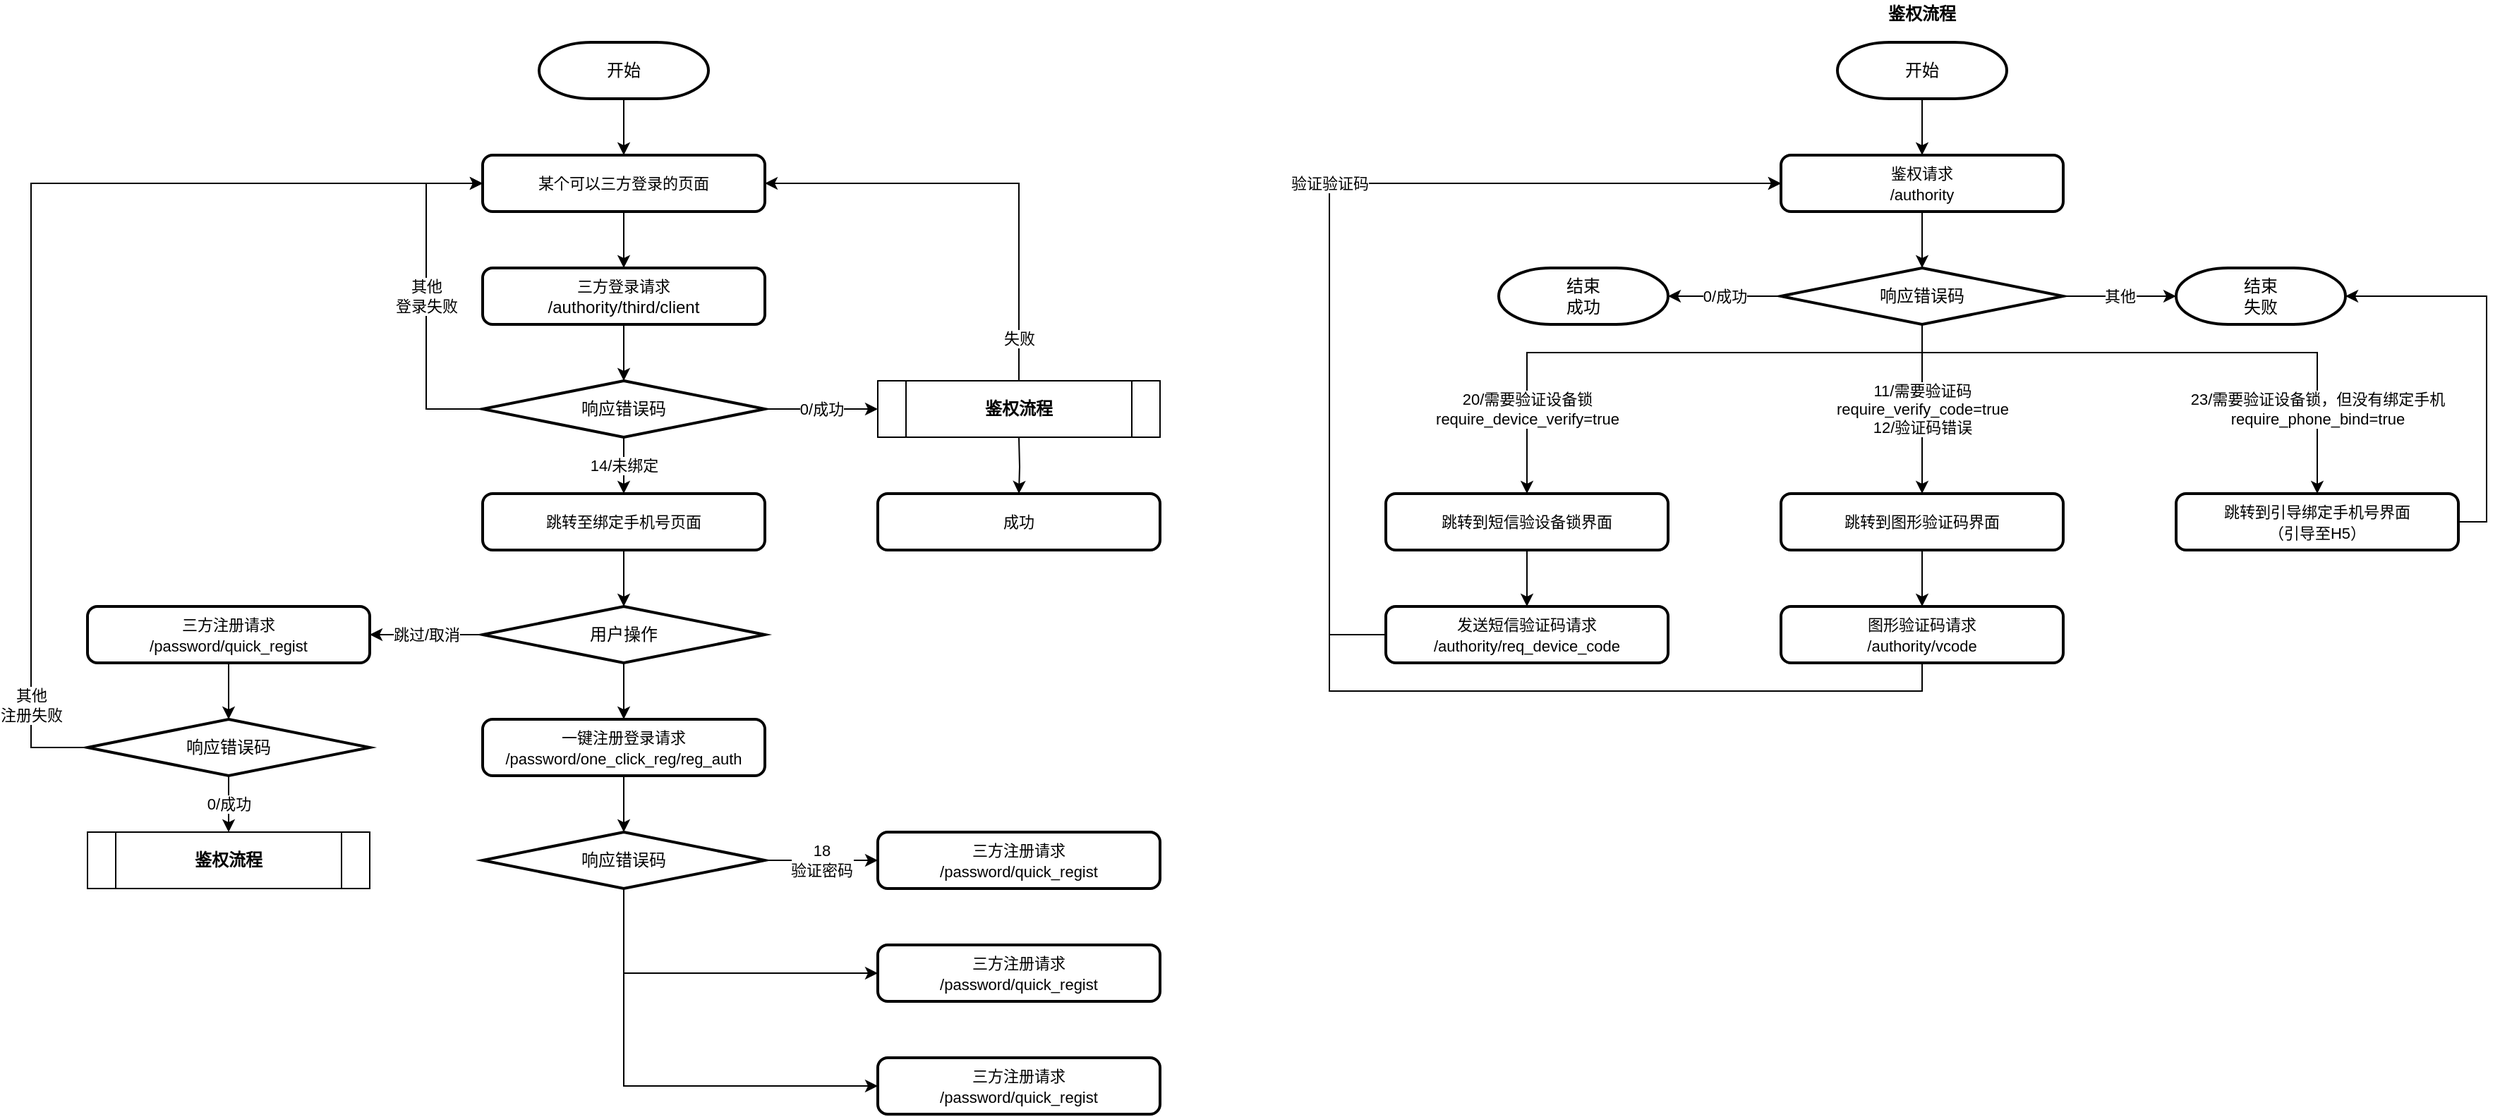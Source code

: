 <mxfile version="13.8.1" type="github">
  <diagram id="qyAZsbo7rijzaxKo-DAg" name="Page-1">
    <mxGraphModel dx="2249" dy="762" grid="1" gridSize="10" guides="1" tooltips="1" connect="1" arrows="1" fold="1" page="1" pageScale="1" pageWidth="827" pageHeight="1169" math="0" shadow="0">
      <root>
        <mxCell id="0" />
        <mxCell id="1" parent="0" />
        <mxCell id="m0clKN737VkSaHM-k7Bm-5" style="edgeStyle=orthogonalEdgeStyle;rounded=0;orthogonalLoop=1;jettySize=auto;html=1;exitX=0.5;exitY=1;exitDx=0;exitDy=0;entryX=0.5;entryY=0;entryDx=0;entryDy=0;entryPerimeter=0;" edge="1" parent="1" source="m0clKN737VkSaHM-k7Bm-1" target="m0clKN737VkSaHM-k7Bm-4">
          <mxGeometry relative="1" as="geometry" />
        </mxCell>
        <mxCell id="m0clKN737VkSaHM-k7Bm-1" value="&lt;span style=&quot;font-size: 11px ; background-color: rgb(255 , 255 , 255)&quot;&gt;三方登录请求&lt;/span&gt;&lt;br&gt;/authority/third/client" style="rounded=1;whiteSpace=wrap;html=1;absoluteArcSize=1;arcSize=14;strokeWidth=2;fillColor=none;" vertex="1" parent="1">
          <mxGeometry x="240" y="360" width="200" height="40" as="geometry" />
        </mxCell>
        <mxCell id="m0clKN737VkSaHM-k7Bm-3" value="" style="edgeStyle=orthogonalEdgeStyle;rounded=0;orthogonalLoop=1;jettySize=auto;html=1;" edge="1" parent="1" source="m0clKN737VkSaHM-k7Bm-20" target="m0clKN737VkSaHM-k7Bm-1">
          <mxGeometry relative="1" as="geometry">
            <mxPoint x="340" y="320" as="sourcePoint" />
          </mxGeometry>
        </mxCell>
        <mxCell id="m0clKN737VkSaHM-k7Bm-7" value="0/成功" style="edgeStyle=orthogonalEdgeStyle;rounded=0;orthogonalLoop=1;jettySize=auto;html=1;exitX=1;exitY=0.5;exitDx=0;exitDy=0;exitPerimeter=0;" edge="1" parent="1" source="m0clKN737VkSaHM-k7Bm-4" target="m0clKN737VkSaHM-k7Bm-61">
          <mxGeometry relative="1" as="geometry">
            <mxPoint x="520" y="460" as="targetPoint" />
          </mxGeometry>
        </mxCell>
        <mxCell id="m0clKN737VkSaHM-k7Bm-11" value="14/未绑定" style="edgeStyle=orthogonalEdgeStyle;rounded=0;orthogonalLoop=1;jettySize=auto;html=1;exitX=0.5;exitY=1;exitDx=0;exitDy=0;exitPerimeter=0;entryX=0.5;entryY=0;entryDx=0;entryDy=0;" edge="1" parent="1" source="m0clKN737VkSaHM-k7Bm-4" target="m0clKN737VkSaHM-k7Bm-10">
          <mxGeometry relative="1" as="geometry" />
        </mxCell>
        <mxCell id="m0clKN737VkSaHM-k7Bm-13" value="其他&lt;br&gt;登录失败" style="edgeStyle=orthogonalEdgeStyle;rounded=0;orthogonalLoop=1;jettySize=auto;html=1;exitX=0;exitY=0.5;exitDx=0;exitDy=0;exitPerimeter=0;entryX=0;entryY=0.5;entryDx=0;entryDy=0;" edge="1" parent="1" source="m0clKN737VkSaHM-k7Bm-4" target="m0clKN737VkSaHM-k7Bm-20">
          <mxGeometry relative="1" as="geometry">
            <mxPoint x="160" y="460" as="targetPoint" />
            <Array as="points">
              <mxPoint x="200" y="460" />
              <mxPoint x="200" y="300" />
            </Array>
          </mxGeometry>
        </mxCell>
        <mxCell id="m0clKN737VkSaHM-k7Bm-4" value="响应错误码" style="strokeWidth=2;html=1;shape=mxgraph.flowchart.decision;whiteSpace=wrap;fillColor=none;" vertex="1" parent="1">
          <mxGeometry x="240" y="440" width="200" height="40" as="geometry" />
        </mxCell>
        <mxCell id="m0clKN737VkSaHM-k7Bm-9" style="edgeStyle=orthogonalEdgeStyle;rounded=0;orthogonalLoop=1;jettySize=auto;html=1;exitX=0.5;exitY=1;exitDx=0;exitDy=0;entryX=0.5;entryY=0;entryDx=0;entryDy=0;" edge="1" parent="1" target="m0clKN737VkSaHM-k7Bm-8">
          <mxGeometry relative="1" as="geometry">
            <mxPoint x="620" y="480" as="sourcePoint" />
          </mxGeometry>
        </mxCell>
        <mxCell id="m0clKN737VkSaHM-k7Bm-8" value="&lt;span style=&quot;font-size: 11px ; background-color: rgb(255 , 255 , 255)&quot;&gt;成功&lt;/span&gt;" style="rounded=1;whiteSpace=wrap;html=1;absoluteArcSize=1;arcSize=14;strokeWidth=2;fillColor=none;" vertex="1" parent="1">
          <mxGeometry x="520" y="520" width="200" height="40" as="geometry" />
        </mxCell>
        <mxCell id="m0clKN737VkSaHM-k7Bm-17" style="edgeStyle=orthogonalEdgeStyle;rounded=0;orthogonalLoop=1;jettySize=auto;html=1;exitX=0.5;exitY=1;exitDx=0;exitDy=0;entryX=0.5;entryY=0;entryDx=0;entryDy=0;entryPerimeter=0;" edge="1" parent="1" source="m0clKN737VkSaHM-k7Bm-10" target="m0clKN737VkSaHM-k7Bm-16">
          <mxGeometry relative="1" as="geometry" />
        </mxCell>
        <mxCell id="m0clKN737VkSaHM-k7Bm-10" value="&lt;span style=&quot;font-size: 11px ; background-color: rgb(255 , 255 , 255)&quot;&gt;跳转至绑定手机号页面&lt;/span&gt;" style="rounded=1;whiteSpace=wrap;html=1;absoluteArcSize=1;arcSize=14;strokeWidth=2;fillColor=none;" vertex="1" parent="1">
          <mxGeometry x="240" y="520" width="200" height="40" as="geometry" />
        </mxCell>
        <mxCell id="m0clKN737VkSaHM-k7Bm-19" value="跳过/取消" style="edgeStyle=orthogonalEdgeStyle;rounded=0;orthogonalLoop=1;jettySize=auto;html=1;exitX=0;exitY=0.5;exitDx=0;exitDy=0;exitPerimeter=0;" edge="1" parent="1" source="m0clKN737VkSaHM-k7Bm-16" target="m0clKN737VkSaHM-k7Bm-18">
          <mxGeometry relative="1" as="geometry" />
        </mxCell>
        <mxCell id="m0clKN737VkSaHM-k7Bm-64" style="edgeStyle=orthogonalEdgeStyle;rounded=0;orthogonalLoop=1;jettySize=auto;html=1;exitX=0.5;exitY=1;exitDx=0;exitDy=0;exitPerimeter=0;" edge="1" parent="1" source="m0clKN737VkSaHM-k7Bm-16" target="m0clKN737VkSaHM-k7Bm-63">
          <mxGeometry relative="1" as="geometry" />
        </mxCell>
        <mxCell id="m0clKN737VkSaHM-k7Bm-16" value="用户操作" style="strokeWidth=2;html=1;shape=mxgraph.flowchart.decision;whiteSpace=wrap;fillColor=none;" vertex="1" parent="1">
          <mxGeometry x="240" y="600" width="200" height="40" as="geometry" />
        </mxCell>
        <mxCell id="m0clKN737VkSaHM-k7Bm-26" style="edgeStyle=orthogonalEdgeStyle;rounded=0;orthogonalLoop=1;jettySize=auto;html=1;exitX=0.5;exitY=1;exitDx=0;exitDy=0;entryX=0.5;entryY=0;entryDx=0;entryDy=0;entryPerimeter=0;" edge="1" parent="1" source="m0clKN737VkSaHM-k7Bm-18" target="m0clKN737VkSaHM-k7Bm-25">
          <mxGeometry relative="1" as="geometry" />
        </mxCell>
        <mxCell id="m0clKN737VkSaHM-k7Bm-18" value="&lt;span style=&quot;background-color: rgb(255 , 255 , 255)&quot;&gt;&lt;span style=&quot;font-size: 11px&quot;&gt;三方注册请求&lt;/span&gt;&lt;br&gt;&lt;span style=&quot;font-size: 11px&quot;&gt;/password/quick_regist&lt;/span&gt;&lt;br&gt;&lt;/span&gt;" style="rounded=1;whiteSpace=wrap;html=1;absoluteArcSize=1;arcSize=14;strokeWidth=2;fillColor=none;" vertex="1" parent="1">
          <mxGeometry x="-40" y="600" width="200" height="40" as="geometry" />
        </mxCell>
        <mxCell id="m0clKN737VkSaHM-k7Bm-20" value="&lt;span style=&quot;font-size: 11px ; background-color: rgb(255 , 255 , 255)&quot;&gt;某个可以三方登录的页面&lt;/span&gt;" style="rounded=1;whiteSpace=wrap;html=1;absoluteArcSize=1;arcSize=14;strokeWidth=2;fillColor=none;" vertex="1" parent="1">
          <mxGeometry x="240" y="280" width="200" height="40" as="geometry" />
        </mxCell>
        <mxCell id="m0clKN737VkSaHM-k7Bm-22" style="edgeStyle=orthogonalEdgeStyle;rounded=0;orthogonalLoop=1;jettySize=auto;html=1;exitX=0.5;exitY=1;exitDx=0;exitDy=0;exitPerimeter=0;" edge="1" parent="1" source="m0clKN737VkSaHM-k7Bm-21" target="m0clKN737VkSaHM-k7Bm-20">
          <mxGeometry relative="1" as="geometry" />
        </mxCell>
        <mxCell id="m0clKN737VkSaHM-k7Bm-21" value="开始" style="strokeWidth=2;html=1;shape=mxgraph.flowchart.terminator;whiteSpace=wrap;fillColor=none;" vertex="1" parent="1">
          <mxGeometry x="280" y="200" width="120" height="40" as="geometry" />
        </mxCell>
        <mxCell id="m0clKN737VkSaHM-k7Bm-27" value="其他&lt;br&gt;注册失败" style="edgeStyle=orthogonalEdgeStyle;rounded=0;orthogonalLoop=1;jettySize=auto;html=1;exitX=0;exitY=0.5;exitDx=0;exitDy=0;exitPerimeter=0;entryX=0;entryY=0.5;entryDx=0;entryDy=0;" edge="1" parent="1" source="m0clKN737VkSaHM-k7Bm-25" target="m0clKN737VkSaHM-k7Bm-20">
          <mxGeometry x="-0.895" y="-30" relative="1" as="geometry">
            <Array as="points">
              <mxPoint x="-80" y="700" />
              <mxPoint x="-80" y="300" />
            </Array>
            <mxPoint x="-30" y="-30" as="offset" />
          </mxGeometry>
        </mxCell>
        <mxCell id="m0clKN737VkSaHM-k7Bm-29" value="0/成功" style="edgeStyle=orthogonalEdgeStyle;rounded=0;orthogonalLoop=1;jettySize=auto;html=1;exitX=0.5;exitY=1;exitDx=0;exitDy=0;exitPerimeter=0;" edge="1" parent="1" source="m0clKN737VkSaHM-k7Bm-25" target="m0clKN737VkSaHM-k7Bm-62">
          <mxGeometry relative="1" as="geometry">
            <mxPoint x="60" y="760" as="targetPoint" />
          </mxGeometry>
        </mxCell>
        <mxCell id="m0clKN737VkSaHM-k7Bm-25" value="响应错误码" style="strokeWidth=2;html=1;shape=mxgraph.flowchart.decision;whiteSpace=wrap;fillColor=none;" vertex="1" parent="1">
          <mxGeometry x="-40" y="680" width="200" height="40" as="geometry" />
        </mxCell>
        <mxCell id="m0clKN737VkSaHM-k7Bm-35" style="edgeStyle=orthogonalEdgeStyle;rounded=0;orthogonalLoop=1;jettySize=auto;html=1;exitX=0.5;exitY=1;exitDx=0;exitDy=0;exitPerimeter=0;entryX=0.5;entryY=0;entryDx=0;entryDy=0;" edge="1" parent="1" source="m0clKN737VkSaHM-k7Bm-33" target="m0clKN737VkSaHM-k7Bm-34">
          <mxGeometry relative="1" as="geometry" />
        </mxCell>
        <mxCell id="m0clKN737VkSaHM-k7Bm-33" value="开始" style="strokeWidth=2;html=1;shape=mxgraph.flowchart.terminator;whiteSpace=wrap;fillColor=none;" vertex="1" parent="1">
          <mxGeometry x="1200" y="200" width="120" height="40" as="geometry" />
        </mxCell>
        <mxCell id="m0clKN737VkSaHM-k7Bm-37" style="edgeStyle=orthogonalEdgeStyle;rounded=0;orthogonalLoop=1;jettySize=auto;html=1;exitX=0.5;exitY=1;exitDx=0;exitDy=0;" edge="1" parent="1" source="m0clKN737VkSaHM-k7Bm-34" target="m0clKN737VkSaHM-k7Bm-36">
          <mxGeometry relative="1" as="geometry" />
        </mxCell>
        <mxCell id="m0clKN737VkSaHM-k7Bm-34" value="&lt;span style=&quot;font-size: 11px ; background-color: rgb(255 , 255 , 255)&quot;&gt;鉴权请求&lt;br&gt;/authority&lt;br&gt;&lt;/span&gt;" style="rounded=1;whiteSpace=wrap;html=1;absoluteArcSize=1;arcSize=14;strokeWidth=2;fillColor=none;" vertex="1" parent="1">
          <mxGeometry x="1160" y="280" width="200" height="40" as="geometry" />
        </mxCell>
        <mxCell id="m0clKN737VkSaHM-k7Bm-42" value="0/成功" style="edgeStyle=orthogonalEdgeStyle;rounded=0;orthogonalLoop=1;jettySize=auto;html=1;exitX=0;exitY=0.5;exitDx=0;exitDy=0;exitPerimeter=0;" edge="1" parent="1" source="m0clKN737VkSaHM-k7Bm-36" target="m0clKN737VkSaHM-k7Bm-44">
          <mxGeometry relative="1" as="geometry">
            <mxPoint x="1080" y="380" as="targetPoint" />
          </mxGeometry>
        </mxCell>
        <mxCell id="m0clKN737VkSaHM-k7Bm-46" value="其他" style="edgeStyle=orthogonalEdgeStyle;rounded=0;orthogonalLoop=1;jettySize=auto;html=1;exitX=1;exitY=0.5;exitDx=0;exitDy=0;exitPerimeter=0;" edge="1" parent="1" source="m0clKN737VkSaHM-k7Bm-36" target="m0clKN737VkSaHM-k7Bm-45">
          <mxGeometry relative="1" as="geometry" />
        </mxCell>
        <mxCell id="m0clKN737VkSaHM-k7Bm-47" value="&lt;span style=&quot;font-size: 11px&quot;&gt;20/需要验证设备锁&lt;br&gt;require_device_verify=true&lt;/span&gt;" style="edgeStyle=orthogonalEdgeStyle;rounded=0;orthogonalLoop=1;jettySize=auto;html=1;exitX=0.5;exitY=1;exitDx=0;exitDy=0;exitPerimeter=0;entryX=0.5;entryY=0;entryDx=0;entryDy=0;" edge="1" parent="1" source="m0clKN737VkSaHM-k7Bm-36" target="m0clKN737VkSaHM-k7Bm-39">
          <mxGeometry x="0.7" relative="1" as="geometry">
            <Array as="points">
              <mxPoint x="1260" y="420" />
              <mxPoint x="980" y="420" />
            </Array>
            <mxPoint as="offset" />
          </mxGeometry>
        </mxCell>
        <mxCell id="m0clKN737VkSaHM-k7Bm-48" value="11/需要验证码&lt;br&gt;&lt;span style=&quot;font-size: 11px&quot;&gt;require_verify_code=true&lt;br&gt;12/验证码错误&lt;br&gt;&lt;/span&gt;" style="edgeStyle=orthogonalEdgeStyle;rounded=0;orthogonalLoop=1;jettySize=auto;html=1;exitX=0.5;exitY=1;exitDx=0;exitDy=0;exitPerimeter=0;entryX=0.5;entryY=0;entryDx=0;entryDy=0;" edge="1" parent="1" source="m0clKN737VkSaHM-k7Bm-36" target="m0clKN737VkSaHM-k7Bm-38">
          <mxGeometry relative="1" as="geometry">
            <mxPoint as="offset" />
          </mxGeometry>
        </mxCell>
        <mxCell id="m0clKN737VkSaHM-k7Bm-49" value="&lt;span style=&quot;font-size: 11px&quot;&gt;23/&lt;/span&gt;需要验证设备锁，但没有绑定手机&lt;span style=&quot;font-size: 11px&quot;&gt;&lt;br&gt;require_phone_bind=true&lt;/span&gt;" style="edgeStyle=orthogonalEdgeStyle;rounded=0;orthogonalLoop=1;jettySize=auto;html=1;exitX=0.5;exitY=1;exitDx=0;exitDy=0;exitPerimeter=0;" edge="1" parent="1" source="m0clKN737VkSaHM-k7Bm-36" target="m0clKN737VkSaHM-k7Bm-40">
          <mxGeometry x="0.7" relative="1" as="geometry">
            <Array as="points">
              <mxPoint x="1260" y="420" />
              <mxPoint x="1540" y="420" />
            </Array>
            <mxPoint as="offset" />
          </mxGeometry>
        </mxCell>
        <mxCell id="m0clKN737VkSaHM-k7Bm-36" value="响应错误码" style="strokeWidth=2;html=1;shape=mxgraph.flowchart.decision;whiteSpace=wrap;fillColor=none;" vertex="1" parent="1">
          <mxGeometry x="1160" y="360" width="200" height="40" as="geometry" />
        </mxCell>
        <mxCell id="m0clKN737VkSaHM-k7Bm-56" style="edgeStyle=orthogonalEdgeStyle;rounded=0;orthogonalLoop=1;jettySize=auto;html=1;exitX=0.5;exitY=1;exitDx=0;exitDy=0;entryX=0.5;entryY=0;entryDx=0;entryDy=0;" edge="1" parent="1" source="m0clKN737VkSaHM-k7Bm-38" target="m0clKN737VkSaHM-k7Bm-55">
          <mxGeometry relative="1" as="geometry" />
        </mxCell>
        <mxCell id="m0clKN737VkSaHM-k7Bm-38" value="&lt;span style=&quot;font-size: 11px ; background-color: rgb(255 , 255 , 255)&quot;&gt;跳转到图形验证码界面&lt;br&gt;&lt;/span&gt;" style="rounded=1;whiteSpace=wrap;html=1;absoluteArcSize=1;arcSize=14;strokeWidth=2;fillColor=none;" vertex="1" parent="1">
          <mxGeometry x="1160" y="520" width="200" height="40" as="geometry" />
        </mxCell>
        <mxCell id="m0clKN737VkSaHM-k7Bm-53" style="edgeStyle=orthogonalEdgeStyle;rounded=0;orthogonalLoop=1;jettySize=auto;html=1;exitX=0.5;exitY=1;exitDx=0;exitDy=0;" edge="1" parent="1" source="m0clKN737VkSaHM-k7Bm-39" target="m0clKN737VkSaHM-k7Bm-52">
          <mxGeometry relative="1" as="geometry" />
        </mxCell>
        <mxCell id="m0clKN737VkSaHM-k7Bm-39" value="&lt;span style=&quot;font-size: 11px ; background-color: rgb(255 , 255 , 255)&quot;&gt;跳转到短信验设备锁界面&lt;br&gt;&lt;/span&gt;" style="rounded=1;whiteSpace=wrap;html=1;absoluteArcSize=1;arcSize=14;strokeWidth=2;fillColor=none;" vertex="1" parent="1">
          <mxGeometry x="880" y="520" width="200" height="40" as="geometry" />
        </mxCell>
        <mxCell id="m0clKN737VkSaHM-k7Bm-51" style="edgeStyle=orthogonalEdgeStyle;rounded=0;orthogonalLoop=1;jettySize=auto;html=1;exitX=1;exitY=0.5;exitDx=0;exitDy=0;entryX=1;entryY=0.5;entryDx=0;entryDy=0;entryPerimeter=0;" edge="1" parent="1" source="m0clKN737VkSaHM-k7Bm-40" target="m0clKN737VkSaHM-k7Bm-45">
          <mxGeometry relative="1" as="geometry">
            <mxPoint x="1540" y="600" as="targetPoint" />
          </mxGeometry>
        </mxCell>
        <mxCell id="m0clKN737VkSaHM-k7Bm-40" value="&lt;span style=&quot;font-size: 11px ; background-color: rgb(255 , 255 , 255)&quot;&gt;跳转到引导绑定手机号界面&lt;br&gt;（引导至H5）&lt;br&gt;&lt;/span&gt;" style="rounded=1;whiteSpace=wrap;html=1;absoluteArcSize=1;arcSize=14;strokeWidth=2;fillColor=none;" vertex="1" parent="1">
          <mxGeometry x="1440" y="520" width="200" height="40" as="geometry" />
        </mxCell>
        <mxCell id="m0clKN737VkSaHM-k7Bm-44" value="结束&lt;br&gt;成功" style="strokeWidth=2;html=1;shape=mxgraph.flowchart.terminator;whiteSpace=wrap;fillColor=none;" vertex="1" parent="1">
          <mxGeometry x="960" y="360" width="120" height="40" as="geometry" />
        </mxCell>
        <mxCell id="m0clKN737VkSaHM-k7Bm-45" value="结束&lt;br&gt;失败" style="strokeWidth=2;html=1;shape=mxgraph.flowchart.terminator;whiteSpace=wrap;fillColor=none;" vertex="1" parent="1">
          <mxGeometry x="1440" y="360" width="120" height="40" as="geometry" />
        </mxCell>
        <mxCell id="m0clKN737VkSaHM-k7Bm-52" value="&lt;span style=&quot;background-color: rgb(255 , 255 , 255)&quot;&gt;&lt;span style=&quot;font-size: 11px&quot;&gt;发送短信验证码请求&lt;/span&gt;&lt;br&gt;&lt;span style=&quot;font-size: 11px&quot;&gt;/authority/req_device_code&lt;/span&gt;&lt;br&gt;&lt;/span&gt;" style="rounded=1;whiteSpace=wrap;html=1;absoluteArcSize=1;arcSize=14;strokeWidth=2;fillColor=none;" vertex="1" parent="1">
          <mxGeometry x="880" y="600" width="200" height="40" as="geometry" />
        </mxCell>
        <mxCell id="m0clKN737VkSaHM-k7Bm-57" style="edgeStyle=orthogonalEdgeStyle;rounded=0;orthogonalLoop=1;jettySize=auto;html=1;exitX=0.5;exitY=1;exitDx=0;exitDy=0;entryX=0;entryY=0.5;entryDx=0;entryDy=0;" edge="1" parent="1" source="m0clKN737VkSaHM-k7Bm-55" target="m0clKN737VkSaHM-k7Bm-34">
          <mxGeometry relative="1" as="geometry">
            <Array as="points">
              <mxPoint x="1260" y="660" />
              <mxPoint x="840" y="660" />
              <mxPoint x="840" y="300" />
            </Array>
          </mxGeometry>
        </mxCell>
        <mxCell id="m0clKN737VkSaHM-k7Bm-55" value="&lt;span style=&quot;background-color: rgb(255 , 255 , 255)&quot;&gt;&lt;span style=&quot;font-size: 11px&quot;&gt;图形验证码请求&lt;/span&gt;&lt;br&gt;&lt;span style=&quot;font-size: 11px&quot;&gt;/authority/vcode&lt;/span&gt;&lt;br&gt;&lt;/span&gt;" style="rounded=1;whiteSpace=wrap;html=1;absoluteArcSize=1;arcSize=14;strokeWidth=2;fillColor=none;" vertex="1" parent="1">
          <mxGeometry x="1160" y="600" width="200" height="40" as="geometry" />
        </mxCell>
        <mxCell id="m0clKN737VkSaHM-k7Bm-54" value="验证验证码" style="edgeStyle=orthogonalEdgeStyle;rounded=0;orthogonalLoop=1;jettySize=auto;html=1;exitX=0;exitY=0.5;exitDx=0;exitDy=0;entryX=0;entryY=0.5;entryDx=0;entryDy=0;" edge="1" parent="1" source="m0clKN737VkSaHM-k7Bm-52" target="m0clKN737VkSaHM-k7Bm-34">
          <mxGeometry x="0.059" relative="1" as="geometry">
            <Array as="points">
              <mxPoint x="840" y="620" />
              <mxPoint x="840" y="300" />
            </Array>
            <mxPoint as="offset" />
          </mxGeometry>
        </mxCell>
        <mxCell id="m0clKN737VkSaHM-k7Bm-58" value="鉴权流程" style="text;html=1;strokeColor=none;fillColor=none;align=center;verticalAlign=middle;whiteSpace=wrap;rounded=0;fontStyle=1" vertex="1" parent="1">
          <mxGeometry x="1200" y="170" width="120" height="20" as="geometry" />
        </mxCell>
        <mxCell id="m0clKN737VkSaHM-k7Bm-72" value="失败" style="edgeStyle=orthogonalEdgeStyle;rounded=0;orthogonalLoop=1;jettySize=auto;html=1;exitX=0.5;exitY=0;exitDx=0;exitDy=0;entryX=1;entryY=0.5;entryDx=0;entryDy=0;" edge="1" parent="1" source="m0clKN737VkSaHM-k7Bm-61" target="m0clKN737VkSaHM-k7Bm-20">
          <mxGeometry x="-0.812" relative="1" as="geometry">
            <mxPoint as="offset" />
          </mxGeometry>
        </mxCell>
        <mxCell id="m0clKN737VkSaHM-k7Bm-61" value="鉴权流程" style="shape=process;whiteSpace=wrap;html=1;backgroundOutline=1;fillColor=none;fontStyle=1" vertex="1" parent="1">
          <mxGeometry x="520" y="440" width="200" height="40" as="geometry" />
        </mxCell>
        <mxCell id="m0clKN737VkSaHM-k7Bm-62" value="鉴权流程" style="shape=process;whiteSpace=wrap;html=1;backgroundOutline=1;fillColor=none;fontStyle=1" vertex="1" parent="1">
          <mxGeometry x="-40" y="760" width="200" height="40" as="geometry" />
        </mxCell>
        <mxCell id="m0clKN737VkSaHM-k7Bm-66" style="edgeStyle=orthogonalEdgeStyle;rounded=0;orthogonalLoop=1;jettySize=auto;html=1;exitX=0.5;exitY=1;exitDx=0;exitDy=0;" edge="1" parent="1" source="m0clKN737VkSaHM-k7Bm-63" target="m0clKN737VkSaHM-k7Bm-65">
          <mxGeometry relative="1" as="geometry" />
        </mxCell>
        <mxCell id="m0clKN737VkSaHM-k7Bm-63" value="&lt;span style=&quot;background-color: rgb(255 , 255 , 255)&quot;&gt;&lt;span style=&quot;font-size: 11px&quot;&gt;一键注册登录请求&lt;/span&gt;&lt;br&gt;&lt;span style=&quot;font-size: 11px&quot;&gt;/password/one_click_reg/reg_auth&lt;/span&gt;&lt;br&gt;&lt;/span&gt;" style="rounded=1;whiteSpace=wrap;html=1;absoluteArcSize=1;arcSize=14;strokeWidth=2;fillColor=none;" vertex="1" parent="1">
          <mxGeometry x="240" y="680" width="200" height="40" as="geometry" />
        </mxCell>
        <mxCell id="m0clKN737VkSaHM-k7Bm-68" value="18&lt;br&gt;验证密码" style="edgeStyle=orthogonalEdgeStyle;rounded=0;orthogonalLoop=1;jettySize=auto;html=1;exitX=1;exitY=0.5;exitDx=0;exitDy=0;exitPerimeter=0;" edge="1" parent="1" source="m0clKN737VkSaHM-k7Bm-65" target="m0clKN737VkSaHM-k7Bm-67">
          <mxGeometry relative="1" as="geometry" />
        </mxCell>
        <mxCell id="m0clKN737VkSaHM-k7Bm-70" style="edgeStyle=orthogonalEdgeStyle;rounded=0;orthogonalLoop=1;jettySize=auto;html=1;exitX=0.5;exitY=1;exitDx=0;exitDy=0;exitPerimeter=0;entryX=0;entryY=0.5;entryDx=0;entryDy=0;" edge="1" parent="1" source="m0clKN737VkSaHM-k7Bm-65" target="m0clKN737VkSaHM-k7Bm-69">
          <mxGeometry relative="1" as="geometry" />
        </mxCell>
        <mxCell id="m0clKN737VkSaHM-k7Bm-73" style="edgeStyle=orthogonalEdgeStyle;rounded=0;orthogonalLoop=1;jettySize=auto;html=1;exitX=0.5;exitY=1;exitDx=0;exitDy=0;exitPerimeter=0;entryX=0;entryY=0.5;entryDx=0;entryDy=0;" edge="1" parent="1" source="m0clKN737VkSaHM-k7Bm-65" target="m0clKN737VkSaHM-k7Bm-71">
          <mxGeometry relative="1" as="geometry" />
        </mxCell>
        <mxCell id="m0clKN737VkSaHM-k7Bm-65" value="响应错误码" style="strokeWidth=2;html=1;shape=mxgraph.flowchart.decision;whiteSpace=wrap;fillColor=none;" vertex="1" parent="1">
          <mxGeometry x="240" y="760" width="200" height="40" as="geometry" />
        </mxCell>
        <mxCell id="m0clKN737VkSaHM-k7Bm-67" value="&lt;span style=&quot;background-color: rgb(255 , 255 , 255)&quot;&gt;&lt;span style=&quot;font-size: 11px&quot;&gt;三方注册请求&lt;/span&gt;&lt;br&gt;&lt;span style=&quot;font-size: 11px&quot;&gt;/password/quick_regist&lt;/span&gt;&lt;br&gt;&lt;/span&gt;" style="rounded=1;whiteSpace=wrap;html=1;absoluteArcSize=1;arcSize=14;strokeWidth=2;fillColor=none;" vertex="1" parent="1">
          <mxGeometry x="520" y="760" width="200" height="40" as="geometry" />
        </mxCell>
        <mxCell id="m0clKN737VkSaHM-k7Bm-69" value="&lt;span style=&quot;background-color: rgb(255 , 255 , 255)&quot;&gt;&lt;span style=&quot;font-size: 11px&quot;&gt;三方注册请求&lt;/span&gt;&lt;br&gt;&lt;span style=&quot;font-size: 11px&quot;&gt;/password/quick_regist&lt;/span&gt;&lt;br&gt;&lt;/span&gt;" style="rounded=1;whiteSpace=wrap;html=1;absoluteArcSize=1;arcSize=14;strokeWidth=2;fillColor=none;" vertex="1" parent="1">
          <mxGeometry x="520" y="840" width="200" height="40" as="geometry" />
        </mxCell>
        <mxCell id="m0clKN737VkSaHM-k7Bm-71" value="&lt;span style=&quot;background-color: rgb(255 , 255 , 255)&quot;&gt;&lt;span style=&quot;font-size: 11px&quot;&gt;三方注册请求&lt;/span&gt;&lt;br&gt;&lt;span style=&quot;font-size: 11px&quot;&gt;/password/quick_regist&lt;/span&gt;&lt;br&gt;&lt;/span&gt;" style="rounded=1;whiteSpace=wrap;html=1;absoluteArcSize=1;arcSize=14;strokeWidth=2;fillColor=none;" vertex="1" parent="1">
          <mxGeometry x="520" y="920" width="200" height="40" as="geometry" />
        </mxCell>
      </root>
    </mxGraphModel>
  </diagram>
</mxfile>
